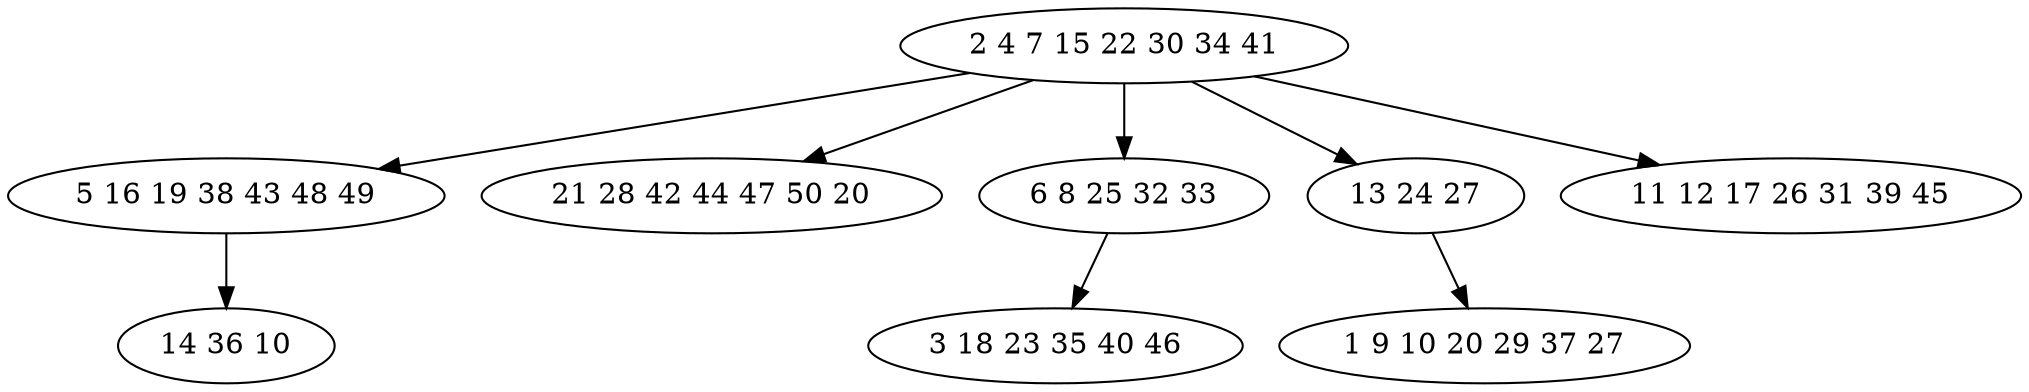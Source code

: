 digraph true_tree {
	"0" -> "1"
	"0" -> "2"
	"0" -> "3"
	"0" -> "4"
	"0" -> "5"
	"3" -> "6"
	"4" -> "7"
	"1" -> "8"
	"0" [label="2 4 7 15 22 30 34 41"];
	"1" [label="5 16 19 38 43 48 49"];
	"2" [label="21 28 42 44 47 50 20"];
	"3" [label="6 8 25 32 33"];
	"4" [label="13 24 27"];
	"5" [label="11 12 17 26 31 39 45"];
	"6" [label="3 18 23 35 40 46"];
	"7" [label="1 9 10 20 29 37 27"];
	"8" [label="14 36 10"];
}
